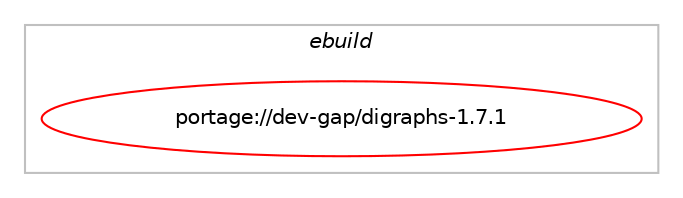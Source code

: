 digraph prolog {

# *************
# Graph options
# *************

newrank=true;
concentrate=true;
compound=true;
graph [rankdir=LR,fontname=Helvetica,fontsize=10,ranksep=1.5];#, ranksep=2.5, nodesep=0.2];
edge  [arrowhead=vee];
node  [fontname=Helvetica,fontsize=10];

# **********
# The ebuild
# **********

subgraph cluster_leftcol {
color=gray;
rank=same;
label=<<i>ebuild</i>>;
id [label="portage://dev-gap/digraphs-1.7.1", color=red, width=4, href="../dev-gap/digraphs-1.7.1.svg"];
}

# ****************
# The dependencies
# ****************

subgraph cluster_midcol {
color=gray;
label=<<i>dependencies</i>>;
subgraph cluster_compile {
fillcolor="#eeeeee";
style=filled;
label=<<i>compile</i>>;
# *** BEGIN UNKNOWN DEPENDENCY TYPE (TODO) ***
# id -> package_dependency(portage://dev-gap/digraphs-1.7.1,install,no,sci-libs,bliss,none,[,,],any_same_slot,[])
# *** END UNKNOWN DEPENDENCY TYPE (TODO) ***

# *** BEGIN UNKNOWN DEPENDENCY TYPE (TODO) ***
# id -> package_dependency(portage://dev-gap/digraphs-1.7.1,install,no,sci-mathematics,gap,none,[,,],any_same_slot,[])
# *** END UNKNOWN DEPENDENCY TYPE (TODO) ***

# *** BEGIN UNKNOWN DEPENDENCY TYPE (TODO) ***
# id -> package_dependency(portage://dev-gap/digraphs-1.7.1,install,no,sci-mathematics,planarity,none,[,,],[],[])
# *** END UNKNOWN DEPENDENCY TYPE (TODO) ***

}
subgraph cluster_compileandrun {
fillcolor="#eeeeee";
style=filled;
label=<<i>compile and run</i>>;
}
subgraph cluster_run {
fillcolor="#eeeeee";
style=filled;
label=<<i>run</i>>;
# *** BEGIN UNKNOWN DEPENDENCY TYPE (TODO) ***
# id -> package_dependency(portage://dev-gap/digraphs-1.7.1,run,no,dev-gap,datastructures,none,[,,],[],[])
# *** END UNKNOWN DEPENDENCY TYPE (TODO) ***

# *** BEGIN UNKNOWN DEPENDENCY TYPE (TODO) ***
# id -> package_dependency(portage://dev-gap/digraphs-1.7.1,run,no,dev-gap,gapdoc,none,[,,],[],[])
# *** END UNKNOWN DEPENDENCY TYPE (TODO) ***

# *** BEGIN UNKNOWN DEPENDENCY TYPE (TODO) ***
# id -> package_dependency(portage://dev-gap/digraphs-1.7.1,run,no,dev-gap,io,none,[,,],[],[])
# *** END UNKNOWN DEPENDENCY TYPE (TODO) ***

# *** BEGIN UNKNOWN DEPENDENCY TYPE (TODO) ***
# id -> package_dependency(portage://dev-gap/digraphs-1.7.1,run,no,dev-gap,orb,none,[,,],[],[])
# *** END UNKNOWN DEPENDENCY TYPE (TODO) ***

# *** BEGIN UNKNOWN DEPENDENCY TYPE (TODO) ***
# id -> package_dependency(portage://dev-gap/digraphs-1.7.1,run,no,dev-gap,primgrp,none,[,,],[],[])
# *** END UNKNOWN DEPENDENCY TYPE (TODO) ***

# *** BEGIN UNKNOWN DEPENDENCY TYPE (TODO) ***
# id -> package_dependency(portage://dev-gap/digraphs-1.7.1,run,no,dev-gap,smallgrp,none,[,,],[],[])
# *** END UNKNOWN DEPENDENCY TYPE (TODO) ***

# *** BEGIN UNKNOWN DEPENDENCY TYPE (TODO) ***
# id -> package_dependency(portage://dev-gap/digraphs-1.7.1,run,no,dev-gap,transgrp,none,[,,],[],[])
# *** END UNKNOWN DEPENDENCY TYPE (TODO) ***

# *** BEGIN UNKNOWN DEPENDENCY TYPE (TODO) ***
# id -> package_dependency(portage://dev-gap/digraphs-1.7.1,run,no,sci-libs,bliss,none,[,,],any_same_slot,[])
# *** END UNKNOWN DEPENDENCY TYPE (TODO) ***

# *** BEGIN UNKNOWN DEPENDENCY TYPE (TODO) ***
# id -> package_dependency(portage://dev-gap/digraphs-1.7.1,run,no,sci-mathematics,gap,none,[,,],[],[])
# *** END UNKNOWN DEPENDENCY TYPE (TODO) ***

# *** BEGIN UNKNOWN DEPENDENCY TYPE (TODO) ***
# id -> package_dependency(portage://dev-gap/digraphs-1.7.1,run,no,sci-mathematics,gap,none,[,,],any_same_slot,[])
# *** END UNKNOWN DEPENDENCY TYPE (TODO) ***

# *** BEGIN UNKNOWN DEPENDENCY TYPE (TODO) ***
# id -> package_dependency(portage://dev-gap/digraphs-1.7.1,run,no,sci-mathematics,planarity,none,[,,],[],[])
# *** END UNKNOWN DEPENDENCY TYPE (TODO) ***

}
}

# **************
# The candidates
# **************

subgraph cluster_choices {
rank=same;
color=gray;
label=<<i>candidates</i>>;

}

}
